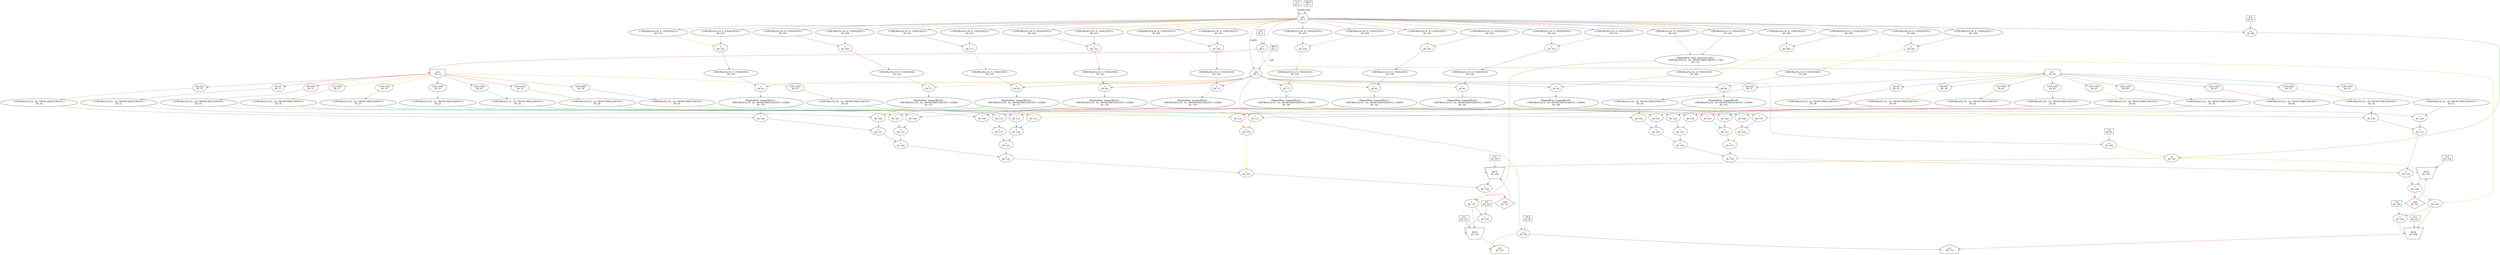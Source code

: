digraph fully_connected01_optimised{
	NodeConstantDouble0 [shape=box, label="1.0\nID: 0"];
	NodeConstantDouble1 [shape=box, label="500.0\nID: 1"];
	NodeCounterV12 [shape=hexagon, label="cnt\nID: 2"];
	NodeConstantDouble3 [shape=box, label="80.0\nID: 3"];
	NodeCounterV14 [shape=hexagon, label="cnt\nID: 4"];
	NodeConstantDouble95 [shape=box, label="79.0\nID: 95"];
	NodeEq96 [label="==\nID: 96"];
	NodeConstantDouble97 [shape=box, label="0.0\nID: 97"];
	NodeEq98 [label="==\nID: 98"];
	NodeConstantDouble99 [shape=box, label="0.0\nID: 99"];
	NodeEq100 [label="==\nID: 100"];
	NodeAnd101 [label="&\nID: 101"];
	NodeStreamOffset125 [shape=diamond, label="-500\nID: 125"];
	NodeConstantRawBits197 [shape=box, label="0.0\nID: 197"];
	NodeMux104 [shape=invtrapezium, label="MUX\nID: 104", height=0.5];
	NodeReinterpret199 [label="<{HWOffsetFix:16, 4, UNSIGNED}>\nID: 199"];
	NodeReinterpret200 [label="<{HWOffsetFix:16, 6, UNSIGNED}>\nID: 200"];
	NodeAdd201 [label="+\nID: 201"];
	NodeCast202 [label="{HWOffsetFix:16, 0, UNSIGNED}\nID: 202"];
	NodeAdd89 [label="+\nID: 89"];
	NodeMappedRom183 [label="MappedRom 'mappedRom8':\n{HWOffsetFix:32, -24, TWOSCOMPLEMENT} x 40000\nID: 183"];
	NodeConstantDouble5 [shape=box, label="0.0\nID: 5"];
	NodeEq6 [label="==\nID: 6"];
	NodeInput10 [shape=invhouse, label="x01\nID: 10"];
	NodeSlice27 [label="[287:256]\nID: 27"];
	NodeReinterpret28 [label="<{HWOffsetFix:32, -24, TWOSCOMPLEMENT}>\nID: 28"];
	NodeMul113 [label="*\nID: 113"];
	NodeReinterpret203 [label="<{HWOffsetFix:16, 4, UNSIGNED}>\nID: 203"];
	NodeReinterpret204 [label="<{HWOffsetFix:16, 6, UNSIGNED}>\nID: 204"];
	NodeAdd205 [label="+\nID: 205"];
	NodeCast206 [label="{HWOffsetFix:16, 0, UNSIGNED}\nID: 206"];
	NodeAdd93 [label="+\nID: 93"];
	NodeMappedRom184 [label="MappedRom 'mappedRom9':\n{HWOffsetFix:32, -24, TWOSCOMPLEMENT} x 40000\nID: 184"];
	NodeSlice29 [label="[319:288]\nID: 29"];
	NodeReinterpret30 [label="<{HWOffsetFix:32, -24, TWOSCOMPLEMENT}>\nID: 30"];
	NodeMul114 [label="*\nID: 114"];
	NodeAdd119 [label="+\nID: 119"];
	NodeReinterpret207 [label="<{HWOffsetFix:16, 4, UNSIGNED}>\nID: 207"];
	NodeReinterpret208 [label="<{HWOffsetFix:16, 6, UNSIGNED}>\nID: 208"];
	NodeAdd209 [label="+\nID: 209"];
	NodeCast210 [label="{HWOffsetFix:16, 0, UNSIGNED}\nID: 210"];
	NodeAdd57 [label="+\nID: 57"];
	NodeMappedRom175 [label="MappedRom 'mappedRom0':\n{HWOffsetFix:32, -24, TWOSCOMPLEMENT} x 40000\nID: 175"];
	NodeSlice11 [label="[31:0]\nID: 11"];
	NodeReinterpret12 [label="<{HWOffsetFix:32, -24, TWOSCOMPLEMENT}>\nID: 12"];
	NodeMul105 [label="*\nID: 105"];
	NodeReinterpret211 [label="<{HWOffsetFix:16, 4, UNSIGNED}>\nID: 211"];
	NodeReinterpret212 [label="<{HWOffsetFix:16, 6, UNSIGNED}>\nID: 212"];
	NodeAdd213 [label="+\nID: 213"];
	NodeCast214 [label="{HWOffsetFix:16, 0, UNSIGNED}\nID: 214"];
	NodeAdd61 [label="+\nID: 61"];
	NodeMappedRom176 [label="MappedRom 'mappedRom1':\n{HWOffsetFix:32, -24, TWOSCOMPLEMENT} x 40000\nID: 176"];
	NodeSlice13 [label="[63:32]\nID: 13"];
	NodeReinterpret14 [label="<{HWOffsetFix:32, -24, TWOSCOMPLEMENT}>\nID: 14"];
	NodeMul106 [label="*\nID: 106"];
	NodeAdd115 [label="+\nID: 115"];
	NodeReinterpret215 [label="<{HWOffsetFix:16, 4, UNSIGNED}>\nID: 215"];
	NodeReinterpret216 [label="<{HWOffsetFix:16, 6, UNSIGNED}>\nID: 216"];
	NodeAdd217 [label="+\nID: 217"];
	NodeCast218 [label="{HWOffsetFix:16, 0, UNSIGNED}\nID: 218"];
	NodeAdd65 [label="+\nID: 65"];
	NodeMappedRom177 [label="MappedRom 'mappedRom2':\n{HWOffsetFix:32, -24, TWOSCOMPLEMENT} x 40000\nID: 177"];
	NodeSlice15 [label="[95:64]\nID: 15"];
	NodeReinterpret16 [label="<{HWOffsetFix:32, -24, TWOSCOMPLEMENT}>\nID: 16"];
	NodeMul107 [label="*\nID: 107"];
	NodeReinterpret219 [label="<{HWOffsetFix:16, 4, UNSIGNED}>\nID: 219"];
	NodeReinterpret220 [label="<{HWOffsetFix:16, 6, UNSIGNED}>\nID: 220"];
	NodeAdd221 [label="+\nID: 221"];
	NodeCast222 [label="{HWOffsetFix:16, 0, UNSIGNED}\nID: 222"];
	NodeAdd69 [label="+\nID: 69"];
	NodeMappedRom178 [label="MappedRom 'mappedRom3':\n{HWOffsetFix:32, -24, TWOSCOMPLEMENT} x 40000\nID: 178"];
	NodeSlice17 [label="[127:96]\nID: 17"];
	NodeReinterpret18 [label="<{HWOffsetFix:32, -24, TWOSCOMPLEMENT}>\nID: 18"];
	NodeMul108 [label="*\nID: 108"];
	NodeAdd116 [label="+\nID: 116"];
	NodeAdd120 [label="+\nID: 120"];
	NodeReinterpret223 [label="<{HWOffsetFix:16, 4, UNSIGNED}>\nID: 223"];
	NodeReinterpret224 [label="<{HWOffsetFix:16, 6, UNSIGNED}>\nID: 224"];
	NodeAdd225 [label="+\nID: 225"];
	NodeCast226 [label="{HWOffsetFix:16, 0, UNSIGNED}\nID: 226"];
	NodeAdd73 [label="+\nID: 73"];
	NodeMappedRom179 [label="MappedRom 'mappedRom4':\n{HWOffsetFix:32, -24, TWOSCOMPLEMENT} x 40000\nID: 179"];
	NodeSlice19 [label="[159:128]\nID: 19"];
	NodeReinterpret20 [label="<{HWOffsetFix:32, -24, TWOSCOMPLEMENT}>\nID: 20"];
	NodeMul109 [label="*\nID: 109"];
	NodeReinterpret227 [label="<{HWOffsetFix:16, 4, UNSIGNED}>\nID: 227"];
	NodeReinterpret228 [label="<{HWOffsetFix:16, 6, UNSIGNED}>\nID: 228"];
	NodeAdd229 [label="+\nID: 229"];
	NodeCast230 [label="{HWOffsetFix:16, 0, UNSIGNED}\nID: 230"];
	NodeAdd77 [label="+\nID: 77"];
	NodeMappedRom180 [label="MappedRom 'mappedRom5':\n{HWOffsetFix:32, -24, TWOSCOMPLEMENT} x 40000\nID: 180"];
	NodeSlice21 [label="[191:160]\nID: 21"];
	NodeReinterpret22 [label="<{HWOffsetFix:32, -24, TWOSCOMPLEMENT}>\nID: 22"];
	NodeMul110 [label="*\nID: 110"];
	NodeAdd117 [label="+\nID: 117"];
	NodeReinterpret231 [label="<{HWOffsetFix:16, 4, UNSIGNED}>\nID: 231"];
	NodeReinterpret232 [label="<{HWOffsetFix:16, 6, UNSIGNED}>\nID: 232"];
	NodeAdd233 [label="+\nID: 233"];
	NodeCast234 [label="{HWOffsetFix:16, 0, UNSIGNED}\nID: 234"];
	NodeAdd81 [label="+\nID: 81"];
	NodeMappedRom181 [label="MappedRom 'mappedRom6':\n{HWOffsetFix:32, -24, TWOSCOMPLEMENT} x 40000\nID: 181"];
	NodeSlice23 [label="[223:192]\nID: 23"];
	NodeReinterpret24 [label="<{HWOffsetFix:32, -24, TWOSCOMPLEMENT}>\nID: 24"];
	NodeMul111 [label="*\nID: 111"];
	NodeReinterpret235 [label="<{HWOffsetFix:16, 4, UNSIGNED}>\nID: 235"];
	NodeReinterpret236 [label="<{HWOffsetFix:16, 6, UNSIGNED}>\nID: 236"];
	NodeAdd237 [label="+\nID: 237"];
	NodeCast238 [label="{HWOffsetFix:16, 0, UNSIGNED}\nID: 238"];
	NodeAdd85 [label="+\nID: 85"];
	NodeMappedRom182 [label="MappedRom 'mappedRom7':\n{HWOffsetFix:32, -24, TWOSCOMPLEMENT} x 40000\nID: 182"];
	NodeSlice25 [label="[255:224]\nID: 25"];
	NodeReinterpret26 [label="<{HWOffsetFix:32, -24, TWOSCOMPLEMENT}>\nID: 26"];
	NodeMul112 [label="*\nID: 112"];
	NodeAdd118 [label="+\nID: 118"];
	NodeAdd121 [label="+\nID: 121"];
	NodeAdd122 [label="+\nID: 122"];
	NodeAdd123 [label="+\nID: 123"];
	NodeAdd124 [label="+\nID: 124"];
	NodeCast126 [label="{HWOffsetFix:9, 0, UNSIGNED}\nID: 126"];
	NodeCast162 [label="{HWOffsetFix:9, 0, UNSIGNED}\nID: 162"];
	NodeMappedRom174 [label="MappedRom 'fully_connected_bias':\n{HWOffsetFix:32, -24, TWOSCOMPLEMENT} x 500\nID: 174"];
	NodeAdd127 [label="+\nID: 127"];
	NodeConstantDouble129 [shape=box, label="0.0\nID: 129"];
	NodeLt130 [label="<\nID: 130"];
	NodeConstantDouble131 [shape=box, label="0.0\nID: 131"];
	NodeMux132 [shape=invtrapezium, label="MUX\nID: 132", height=0.5];
	NodeOutput137 [shape=house, label="y01\nID: 137"];
	NodeStreamOffset161 [shape=diamond, label="-500\nID: 161"];
	NodeConstantRawBits198 [shape=box, label="0.0\nID: 198"];
	NodeMux140 [shape=invtrapezium, label="MUX\nID: 140", height=0.5];
	NodeInput34 [shape=invhouse, label="x11\nID: 34"];
	NodeSlice51 [label="[287:256]\nID: 51"];
	NodeReinterpret52 [label="<{HWOffsetFix:32, -24, TWOSCOMPLEMENT}>\nID: 52"];
	NodeMul149 [label="*\nID: 149"];
	NodeSlice53 [label="[319:288]\nID: 53"];
	NodeReinterpret54 [label="<{HWOffsetFix:32, -24, TWOSCOMPLEMENT}>\nID: 54"];
	NodeMul150 [label="*\nID: 150"];
	NodeAdd155 [label="+\nID: 155"];
	NodeSlice35 [label="[31:0]\nID: 35"];
	NodeReinterpret36 [label="<{HWOffsetFix:32, -24, TWOSCOMPLEMENT}>\nID: 36"];
	NodeMul141 [label="*\nID: 141"];
	NodeSlice37 [label="[63:32]\nID: 37"];
	NodeReinterpret38 [label="<{HWOffsetFix:32, -24, TWOSCOMPLEMENT}>\nID: 38"];
	NodeMul142 [label="*\nID: 142"];
	NodeAdd151 [label="+\nID: 151"];
	NodeSlice39 [label="[95:64]\nID: 39"];
	NodeReinterpret40 [label="<{HWOffsetFix:32, -24, TWOSCOMPLEMENT}>\nID: 40"];
	NodeMul143 [label="*\nID: 143"];
	NodeSlice41 [label="[127:96]\nID: 41"];
	NodeReinterpret42 [label="<{HWOffsetFix:32, -24, TWOSCOMPLEMENT}>\nID: 42"];
	NodeMul144 [label="*\nID: 144"];
	NodeAdd152 [label="+\nID: 152"];
	NodeAdd156 [label="+\nID: 156"];
	NodeSlice43 [label="[159:128]\nID: 43"];
	NodeReinterpret44 [label="<{HWOffsetFix:32, -24, TWOSCOMPLEMENT}>\nID: 44"];
	NodeMul145 [label="*\nID: 145"];
	NodeSlice45 [label="[191:160]\nID: 45"];
	NodeReinterpret46 [label="<{HWOffsetFix:32, -24, TWOSCOMPLEMENT}>\nID: 46"];
	NodeMul146 [label="*\nID: 146"];
	NodeAdd153 [label="+\nID: 153"];
	NodeSlice47 [label="[223:192]\nID: 47"];
	NodeReinterpret48 [label="<{HWOffsetFix:32, -24, TWOSCOMPLEMENT}>\nID: 48"];
	NodeMul147 [label="*\nID: 147"];
	NodeSlice49 [label="[255:224]\nID: 49"];
	NodeReinterpret50 [label="<{HWOffsetFix:32, -24, TWOSCOMPLEMENT}>\nID: 50"];
	NodeMul148 [label="*\nID: 148"];
	NodeAdd154 [label="+\nID: 154"];
	NodeAdd157 [label="+\nID: 157"];
	NodeAdd158 [label="+\nID: 158"];
	NodeAdd159 [label="+\nID: 159"];
	NodeAdd160 [label="+\nID: 160"];
	NodeAdd163 [label="+\nID: 163"];
	NodeConstantDouble165 [shape=box, label="0.0\nID: 165"];
	NodeLt166 [label="<\nID: 166"];
	NodeConstantDouble167 [shape=box, label="0.0\nID: 167"];
	NodeMux168 [shape=invtrapezium, label="MUX\nID: 168", height=0.5];
	NodeOutput173 [shape=house, label="y11\nID: 173"];
	NodeConstantDouble0 -> NodeCounterV12[label="enable" color="/dark28/1" photon_data="EDGE,SrcNode:0,SrcNodePort:value"];
	NodeConstantDouble1 -> NodeCounterV12[label="max" color="/dark28/2" photon_data="EDGE,SrcNode:1,SrcNodePort:value"];
	NodeCounterV12 -> NodeCounterV14[label="enable" color="/dark28/3" photon_data="EDGE,SrcNode:2,SrcNodePort:wrap"];
	NodeConstantDouble3 -> NodeCounterV14[label="max" color="/dark28/4" photon_data="EDGE,SrcNode:3,SrcNodePort:value"];
	NodeCounterV14 -> NodeEq96[color="/dark28/5" photon_data="EDGE,SrcNode:4,SrcNodePort:count"];
	NodeConstantDouble95 -> NodeEq96[color="/dark28/6" photon_data="EDGE,SrcNode:95,SrcNodePort:value"];
	NodeEq96 -> NodeOutput137[headport="w" color="/dark28/7" ];
	NodeEq96 -> NodeOutput173[headport="w" color="/dark28/8" ];
	NodeCounterV12 -> NodeEq98[color="/dark28/1" photon_data="EDGE,SrcNode:2,SrcNodePort:count"];
	NodeConstantDouble97 -> NodeEq98[color="/dark28/2" photon_data="EDGE,SrcNode:97,SrcNodePort:value"];
	NodeCounterV14 -> NodeEq100[color="/dark28/3" photon_data="EDGE,SrcNode:4,SrcNodePort:count"];
	NodeConstantDouble99 -> NodeEq100[color="/dark28/4" photon_data="EDGE,SrcNode:99,SrcNodePort:value"];
	NodeEq98 -> NodeAnd101[color="/dark28/5" photon_data="EDGE,SrcNode:98,SrcNodePort:result"];
	NodeEq100 -> NodeAnd101[color="/dark28/6" photon_data="EDGE,SrcNode:100,SrcNodePort:result"];
	NodeAdd124 -> NodeStreamOffset125[headport="n", tailport="s", color=red photon_data="EDGE,SrcNode:124,SrcNodePort:result"];
	NodeAnd101 -> NodeMux104[headport="w" color="/dark28/7" photon_data="EDGE,SrcNode:101,SrcNodePort:result"];
	NodeStreamOffset125 -> NodeMux104[color="/dark28/8" photon_data="EDGE,SrcNode:125,SrcNodePort:output"];
	NodeConstantRawBits197 -> NodeMux104[color="/dark28/1" photon_data="EDGE,SrcNode:197,SrcNodePort:value"];
	NodeCounterV12 -> NodeReinterpret199[color="/dark28/2" photon_data="EDGE,SrcNode:2,SrcNodePort:count"];
	NodeCounterV12 -> NodeReinterpret200[color="/dark28/3" photon_data="EDGE,SrcNode:2,SrcNodePort:count"];
	NodeReinterpret199 -> NodeAdd201[color="/dark28/4" photon_data="EDGE,SrcNode:199,SrcNodePort:output"];
	NodeReinterpret200 -> NodeAdd201[color="/dark28/5" photon_data="EDGE,SrcNode:200,SrcNodePort:output"];
	NodeAdd201 -> NodeCast202[color="/dark28/6" photon_data="EDGE,SrcNode:201,SrcNodePort:result"];
	NodeCast202 -> NodeAdd89[color="/dark28/7" photon_data="EDGE,SrcNode:202,SrcNodePort:o"];
	NodeCounterV14 -> NodeAdd89[color="/dark28/8" photon_data="EDGE,SrcNode:4,SrcNodePort:count"];
	NodeAdd89 -> NodeMappedRom183[color="/dark28/1" photon_data="EDGE,SrcNode:89,SrcNodePort:result"];
	NodeCounterV12 -> NodeEq6[color="/dark28/2" photon_data="EDGE,SrcNode:2,SrcNodePort:count"];
	NodeConstantDouble5 -> NodeEq6[color="/dark28/3" photon_data="EDGE,SrcNode:5,SrcNodePort:value"];
	NodeEq6 -> NodeInput10[headport="w" color="/dark28/4" ];
	NodeEq6 -> NodeInput34[headport="w" color="/dark28/5" ];
	NodeInput10 -> NodeSlice27[color="/dark28/6" photon_data="EDGE,SrcNode:10,SrcNodePort:data"];
	NodeSlice27 -> NodeReinterpret28[color="/dark28/7" photon_data="EDGE,SrcNode:27,SrcNodePort:result"];
	NodeMappedRom183 -> NodeMul113[color="/dark28/8" photon_data="EDGE,SrcNode:183,SrcNodePort:dataa"];
	NodeReinterpret28 -> NodeMul113[color="/dark28/1" photon_data="EDGE,SrcNode:28,SrcNodePort:output"];
	NodeCounterV12 -> NodeReinterpret203[color="/dark28/2" photon_data="EDGE,SrcNode:2,SrcNodePort:count"];
	NodeCounterV12 -> NodeReinterpret204[color="/dark28/3" photon_data="EDGE,SrcNode:2,SrcNodePort:count"];
	NodeReinterpret203 -> NodeAdd205[color="/dark28/4" photon_data="EDGE,SrcNode:203,SrcNodePort:output"];
	NodeReinterpret204 -> NodeAdd205[color="/dark28/5" photon_data="EDGE,SrcNode:204,SrcNodePort:output"];
	NodeAdd205 -> NodeCast206[color="/dark28/6" photon_data="EDGE,SrcNode:205,SrcNodePort:result"];
	NodeCast206 -> NodeAdd93[color="/dark28/7" photon_data="EDGE,SrcNode:206,SrcNodePort:o"];
	NodeCounterV14 -> NodeAdd93[color="/dark28/8" photon_data="EDGE,SrcNode:4,SrcNodePort:count"];
	NodeAdd93 -> NodeMappedRom184[color="/dark28/1" photon_data="EDGE,SrcNode:93,SrcNodePort:result"];
	NodeInput10 -> NodeSlice29[color="/dark28/2" photon_data="EDGE,SrcNode:10,SrcNodePort:data"];
	NodeSlice29 -> NodeReinterpret30[color="/dark28/3" photon_data="EDGE,SrcNode:29,SrcNodePort:result"];
	NodeMappedRom184 -> NodeMul114[color="/dark28/4" photon_data="EDGE,SrcNode:184,SrcNodePort:dataa"];
	NodeReinterpret30 -> NodeMul114[color="/dark28/5" photon_data="EDGE,SrcNode:30,SrcNodePort:output"];
	NodeMul113 -> NodeAdd119[color="/dark28/6" photon_data="EDGE,SrcNode:113,SrcNodePort:result"];
	NodeMul114 -> NodeAdd119[color="/dark28/7" photon_data="EDGE,SrcNode:114,SrcNodePort:result"];
	NodeCounterV12 -> NodeReinterpret207[color="/dark28/8" photon_data="EDGE,SrcNode:2,SrcNodePort:count"];
	NodeCounterV12 -> NodeReinterpret208[color="/dark28/1" photon_data="EDGE,SrcNode:2,SrcNodePort:count"];
	NodeReinterpret207 -> NodeAdd209[color="/dark28/2" photon_data="EDGE,SrcNode:207,SrcNodePort:output"];
	NodeReinterpret208 -> NodeAdd209[color="/dark28/3" photon_data="EDGE,SrcNode:208,SrcNodePort:output"];
	NodeAdd209 -> NodeCast210[color="/dark28/4" photon_data="EDGE,SrcNode:209,SrcNodePort:result"];
	NodeCast210 -> NodeAdd57[color="/dark28/5" photon_data="EDGE,SrcNode:210,SrcNodePort:o"];
	NodeCounterV14 -> NodeAdd57[color="/dark28/6" photon_data="EDGE,SrcNode:4,SrcNodePort:count"];
	NodeAdd57 -> NodeMappedRom175[color="/dark28/7" photon_data="EDGE,SrcNode:57,SrcNodePort:result"];
	NodeInput10 -> NodeSlice11[color="/dark28/8" photon_data="EDGE,SrcNode:10,SrcNodePort:data"];
	NodeSlice11 -> NodeReinterpret12[color="/dark28/1" photon_data="EDGE,SrcNode:11,SrcNodePort:result"];
	NodeMappedRom175 -> NodeMul105[color="/dark28/2" photon_data="EDGE,SrcNode:175,SrcNodePort:dataa"];
	NodeReinterpret12 -> NodeMul105[color="/dark28/3" photon_data="EDGE,SrcNode:12,SrcNodePort:output"];
	NodeCounterV12 -> NodeReinterpret211[color="/dark28/4" photon_data="EDGE,SrcNode:2,SrcNodePort:count"];
	NodeCounterV12 -> NodeReinterpret212[color="/dark28/5" photon_data="EDGE,SrcNode:2,SrcNodePort:count"];
	NodeReinterpret211 -> NodeAdd213[color="/dark28/6" photon_data="EDGE,SrcNode:211,SrcNodePort:output"];
	NodeReinterpret212 -> NodeAdd213[color="/dark28/7" photon_data="EDGE,SrcNode:212,SrcNodePort:output"];
	NodeAdd213 -> NodeCast214[color="/dark28/8" photon_data="EDGE,SrcNode:213,SrcNodePort:result"];
	NodeCast214 -> NodeAdd61[color="/dark28/1" photon_data="EDGE,SrcNode:214,SrcNodePort:o"];
	NodeCounterV14 -> NodeAdd61[color="/dark28/2" photon_data="EDGE,SrcNode:4,SrcNodePort:count"];
	NodeAdd61 -> NodeMappedRom176[color="/dark28/3" photon_data="EDGE,SrcNode:61,SrcNodePort:result"];
	NodeInput10 -> NodeSlice13[color="/dark28/4" photon_data="EDGE,SrcNode:10,SrcNodePort:data"];
	NodeSlice13 -> NodeReinterpret14[color="/dark28/5" photon_data="EDGE,SrcNode:13,SrcNodePort:result"];
	NodeMappedRom176 -> NodeMul106[color="/dark28/6" photon_data="EDGE,SrcNode:176,SrcNodePort:dataa"];
	NodeReinterpret14 -> NodeMul106[color="/dark28/7" photon_data="EDGE,SrcNode:14,SrcNodePort:output"];
	NodeMul105 -> NodeAdd115[color="/dark28/8" photon_data="EDGE,SrcNode:105,SrcNodePort:result"];
	NodeMul106 -> NodeAdd115[color="/dark28/1" photon_data="EDGE,SrcNode:106,SrcNodePort:result"];
	NodeCounterV12 -> NodeReinterpret215[color="/dark28/2" photon_data="EDGE,SrcNode:2,SrcNodePort:count"];
	NodeCounterV12 -> NodeReinterpret216[color="/dark28/3" photon_data="EDGE,SrcNode:2,SrcNodePort:count"];
	NodeReinterpret215 -> NodeAdd217[color="/dark28/4" photon_data="EDGE,SrcNode:215,SrcNodePort:output"];
	NodeReinterpret216 -> NodeAdd217[color="/dark28/5" photon_data="EDGE,SrcNode:216,SrcNodePort:output"];
	NodeAdd217 -> NodeCast218[color="/dark28/6" photon_data="EDGE,SrcNode:217,SrcNodePort:result"];
	NodeCast218 -> NodeAdd65[color="/dark28/7" photon_data="EDGE,SrcNode:218,SrcNodePort:o"];
	NodeCounterV14 -> NodeAdd65[color="/dark28/8" photon_data="EDGE,SrcNode:4,SrcNodePort:count"];
	NodeAdd65 -> NodeMappedRom177[color="/dark28/1" photon_data="EDGE,SrcNode:65,SrcNodePort:result"];
	NodeInput10 -> NodeSlice15[color="/dark28/2" photon_data="EDGE,SrcNode:10,SrcNodePort:data"];
	NodeSlice15 -> NodeReinterpret16[color="/dark28/3" photon_data="EDGE,SrcNode:15,SrcNodePort:result"];
	NodeMappedRom177 -> NodeMul107[color="/dark28/4" photon_data="EDGE,SrcNode:177,SrcNodePort:dataa"];
	NodeReinterpret16 -> NodeMul107[color="/dark28/5" photon_data="EDGE,SrcNode:16,SrcNodePort:output"];
	NodeCounterV12 -> NodeReinterpret219[color="/dark28/6" photon_data="EDGE,SrcNode:2,SrcNodePort:count"];
	NodeCounterV12 -> NodeReinterpret220[color="/dark28/7" photon_data="EDGE,SrcNode:2,SrcNodePort:count"];
	NodeReinterpret219 -> NodeAdd221[color="/dark28/8" photon_data="EDGE,SrcNode:219,SrcNodePort:output"];
	NodeReinterpret220 -> NodeAdd221[color="/dark28/1" photon_data="EDGE,SrcNode:220,SrcNodePort:output"];
	NodeAdd221 -> NodeCast222[color="/dark28/2" photon_data="EDGE,SrcNode:221,SrcNodePort:result"];
	NodeCast222 -> NodeAdd69[color="/dark28/3" photon_data="EDGE,SrcNode:222,SrcNodePort:o"];
	NodeCounterV14 -> NodeAdd69[color="/dark28/4" photon_data="EDGE,SrcNode:4,SrcNodePort:count"];
	NodeAdd69 -> NodeMappedRom178[color="/dark28/5" photon_data="EDGE,SrcNode:69,SrcNodePort:result"];
	NodeInput10 -> NodeSlice17[color="/dark28/6" photon_data="EDGE,SrcNode:10,SrcNodePort:data"];
	NodeSlice17 -> NodeReinterpret18[color="/dark28/7" photon_data="EDGE,SrcNode:17,SrcNodePort:result"];
	NodeMappedRom178 -> NodeMul108[color="/dark28/8" photon_data="EDGE,SrcNode:178,SrcNodePort:dataa"];
	NodeReinterpret18 -> NodeMul108[color="/dark28/1" photon_data="EDGE,SrcNode:18,SrcNodePort:output"];
	NodeMul107 -> NodeAdd116[color="/dark28/2" photon_data="EDGE,SrcNode:107,SrcNodePort:result"];
	NodeMul108 -> NodeAdd116[color="/dark28/3" photon_data="EDGE,SrcNode:108,SrcNodePort:result"];
	NodeAdd115 -> NodeAdd120[color="/dark28/4" photon_data="EDGE,SrcNode:115,SrcNodePort:result"];
	NodeAdd116 -> NodeAdd120[color="/dark28/5" photon_data="EDGE,SrcNode:116,SrcNodePort:result"];
	NodeCounterV12 -> NodeReinterpret223[color="/dark28/6" photon_data="EDGE,SrcNode:2,SrcNodePort:count"];
	NodeCounterV12 -> NodeReinterpret224[color="/dark28/7" photon_data="EDGE,SrcNode:2,SrcNodePort:count"];
	NodeReinterpret223 -> NodeAdd225[color="/dark28/8" photon_data="EDGE,SrcNode:223,SrcNodePort:output"];
	NodeReinterpret224 -> NodeAdd225[color="/dark28/1" photon_data="EDGE,SrcNode:224,SrcNodePort:output"];
	NodeAdd225 -> NodeCast226[color="/dark28/2" photon_data="EDGE,SrcNode:225,SrcNodePort:result"];
	NodeCast226 -> NodeAdd73[color="/dark28/3" photon_data="EDGE,SrcNode:226,SrcNodePort:o"];
	NodeCounterV14 -> NodeAdd73[color="/dark28/4" photon_data="EDGE,SrcNode:4,SrcNodePort:count"];
	NodeAdd73 -> NodeMappedRom179[color="/dark28/5" photon_data="EDGE,SrcNode:73,SrcNodePort:result"];
	NodeInput10 -> NodeSlice19[color="/dark28/6" photon_data="EDGE,SrcNode:10,SrcNodePort:data"];
	NodeSlice19 -> NodeReinterpret20[color="/dark28/7" photon_data="EDGE,SrcNode:19,SrcNodePort:result"];
	NodeMappedRom179 -> NodeMul109[color="/dark28/8" photon_data="EDGE,SrcNode:179,SrcNodePort:dataa"];
	NodeReinterpret20 -> NodeMul109[color="/dark28/1" photon_data="EDGE,SrcNode:20,SrcNodePort:output"];
	NodeCounterV12 -> NodeReinterpret227[color="/dark28/2" photon_data="EDGE,SrcNode:2,SrcNodePort:count"];
	NodeCounterV12 -> NodeReinterpret228[color="/dark28/3" photon_data="EDGE,SrcNode:2,SrcNodePort:count"];
	NodeReinterpret227 -> NodeAdd229[color="/dark28/4" photon_data="EDGE,SrcNode:227,SrcNodePort:output"];
	NodeReinterpret228 -> NodeAdd229[color="/dark28/5" photon_data="EDGE,SrcNode:228,SrcNodePort:output"];
	NodeAdd229 -> NodeCast230[color="/dark28/6" photon_data="EDGE,SrcNode:229,SrcNodePort:result"];
	NodeCast230 -> NodeAdd77[color="/dark28/7" photon_data="EDGE,SrcNode:230,SrcNodePort:o"];
	NodeCounterV14 -> NodeAdd77[color="/dark28/8" photon_data="EDGE,SrcNode:4,SrcNodePort:count"];
	NodeAdd77 -> NodeMappedRom180[color="/dark28/1" photon_data="EDGE,SrcNode:77,SrcNodePort:result"];
	NodeInput10 -> NodeSlice21[color="/dark28/2" photon_data="EDGE,SrcNode:10,SrcNodePort:data"];
	NodeSlice21 -> NodeReinterpret22[color="/dark28/3" photon_data="EDGE,SrcNode:21,SrcNodePort:result"];
	NodeMappedRom180 -> NodeMul110[color="/dark28/4" photon_data="EDGE,SrcNode:180,SrcNodePort:dataa"];
	NodeReinterpret22 -> NodeMul110[color="/dark28/5" photon_data="EDGE,SrcNode:22,SrcNodePort:output"];
	NodeMul109 -> NodeAdd117[color="/dark28/6" photon_data="EDGE,SrcNode:109,SrcNodePort:result"];
	NodeMul110 -> NodeAdd117[color="/dark28/7" photon_data="EDGE,SrcNode:110,SrcNodePort:result"];
	NodeCounterV12 -> NodeReinterpret231[color="/dark28/8" photon_data="EDGE,SrcNode:2,SrcNodePort:count"];
	NodeCounterV12 -> NodeReinterpret232[color="/dark28/1" photon_data="EDGE,SrcNode:2,SrcNodePort:count"];
	NodeReinterpret231 -> NodeAdd233[color="/dark28/2" photon_data="EDGE,SrcNode:231,SrcNodePort:output"];
	NodeReinterpret232 -> NodeAdd233[color="/dark28/3" photon_data="EDGE,SrcNode:232,SrcNodePort:output"];
	NodeAdd233 -> NodeCast234[color="/dark28/4" photon_data="EDGE,SrcNode:233,SrcNodePort:result"];
	NodeCast234 -> NodeAdd81[color="/dark28/5" photon_data="EDGE,SrcNode:234,SrcNodePort:o"];
	NodeCounterV14 -> NodeAdd81[color="/dark28/6" photon_data="EDGE,SrcNode:4,SrcNodePort:count"];
	NodeAdd81 -> NodeMappedRom181[color="/dark28/7" photon_data="EDGE,SrcNode:81,SrcNodePort:result"];
	NodeInput10 -> NodeSlice23[color="/dark28/8" photon_data="EDGE,SrcNode:10,SrcNodePort:data"];
	NodeSlice23 -> NodeReinterpret24[color="/dark28/1" photon_data="EDGE,SrcNode:23,SrcNodePort:result"];
	NodeMappedRom181 -> NodeMul111[color="/dark28/2" photon_data="EDGE,SrcNode:181,SrcNodePort:dataa"];
	NodeReinterpret24 -> NodeMul111[color="/dark28/3" photon_data="EDGE,SrcNode:24,SrcNodePort:output"];
	NodeCounterV12 -> NodeReinterpret235[color="/dark28/4" photon_data="EDGE,SrcNode:2,SrcNodePort:count"];
	NodeCounterV12 -> NodeReinterpret236[color="/dark28/5" photon_data="EDGE,SrcNode:2,SrcNodePort:count"];
	NodeReinterpret235 -> NodeAdd237[color="/dark28/6" photon_data="EDGE,SrcNode:235,SrcNodePort:output"];
	NodeReinterpret236 -> NodeAdd237[color="/dark28/7" photon_data="EDGE,SrcNode:236,SrcNodePort:output"];
	NodeAdd237 -> NodeCast238[color="/dark28/8" photon_data="EDGE,SrcNode:237,SrcNodePort:result"];
	NodeCast238 -> NodeAdd85[color="/dark28/1" photon_data="EDGE,SrcNode:238,SrcNodePort:o"];
	NodeCounterV14 -> NodeAdd85[color="/dark28/2" photon_data="EDGE,SrcNode:4,SrcNodePort:count"];
	NodeAdd85 -> NodeMappedRom182[color="/dark28/3" photon_data="EDGE,SrcNode:85,SrcNodePort:result"];
	NodeInput10 -> NodeSlice25[color="/dark28/4" photon_data="EDGE,SrcNode:10,SrcNodePort:data"];
	NodeSlice25 -> NodeReinterpret26[color="/dark28/5" photon_data="EDGE,SrcNode:25,SrcNodePort:result"];
	NodeMappedRom182 -> NodeMul112[color="/dark28/6" photon_data="EDGE,SrcNode:182,SrcNodePort:dataa"];
	NodeReinterpret26 -> NodeMul112[color="/dark28/7" photon_data="EDGE,SrcNode:26,SrcNodePort:output"];
	NodeMul111 -> NodeAdd118[color="/dark28/8" photon_data="EDGE,SrcNode:111,SrcNodePort:result"];
	NodeMul112 -> NodeAdd118[color="/dark28/1" photon_data="EDGE,SrcNode:112,SrcNodePort:result"];
	NodeAdd117 -> NodeAdd121[color="/dark28/2" photon_data="EDGE,SrcNode:117,SrcNodePort:result"];
	NodeAdd118 -> NodeAdd121[color="/dark28/3" photon_data="EDGE,SrcNode:118,SrcNodePort:result"];
	NodeAdd120 -> NodeAdd122[color="/dark28/4" photon_data="EDGE,SrcNode:120,SrcNodePort:result"];
	NodeAdd121 -> NodeAdd122[color="/dark28/5" photon_data="EDGE,SrcNode:121,SrcNodePort:result"];
	NodeAdd119 -> NodeAdd123[color="/dark28/6" photon_data="EDGE,SrcNode:119,SrcNodePort:result"];
	NodeAdd122 -> NodeAdd123[color="/dark28/7" photon_data="EDGE,SrcNode:122,SrcNodePort:result"];
	NodeMux104 -> NodeAdd124[color="/dark28/8" photon_data="EDGE,SrcNode:104,SrcNodePort:result"];
	NodeAdd123 -> NodeAdd124[color="/dark28/1" photon_data="EDGE,SrcNode:123,SrcNodePort:result"];
	NodeCounterV12 -> NodeCast126[color="/dark28/2" photon_data="EDGE,SrcNode:2,SrcNodePort:count"];
	NodeCounterV12 -> NodeCast162[color="/dark28/3" photon_data="EDGE,SrcNode:2,SrcNodePort:count"];
	NodeCast126 -> NodeMappedRom174[color="/dark28/4" photon_data="EDGE,SrcNode:126,SrcNodePort:o"];
	NodeCast162 -> NodeMappedRom174[color="/dark28/5" photon_data="EDGE,SrcNode:162,SrcNodePort:o"];
	NodeAdd124 -> NodeAdd127[color="/dark28/6" photon_data="EDGE,SrcNode:124,SrcNodePort:result"];
	NodeMappedRom174 -> NodeAdd127[color="/dark28/7" photon_data="EDGE,SrcNode:174,SrcNodePort:dataa"];
	NodeAdd127 -> NodeLt130[color="/dark28/8" photon_data="EDGE,SrcNode:127,SrcNodePort:result"];
	NodeConstantDouble129 -> NodeLt130[color="/dark28/1" photon_data="EDGE,SrcNode:129,SrcNodePort:value"];
	NodeLt130 -> NodeMux132[headport="w" color="/dark28/2" photon_data="EDGE,SrcNode:130,SrcNodePort:result"];
	NodeAdd127 -> NodeMux132[color="/dark28/3" photon_data="EDGE,SrcNode:127,SrcNodePort:result"];
	NodeConstantDouble131 -> NodeMux132[color="/dark28/4" photon_data="EDGE,SrcNode:131,SrcNodePort:value"];
	NodeMux132 -> NodeOutput137[color="/dark28/5" photon_data="EDGE,SrcNode:132,SrcNodePort:result"];
	NodeAdd160 -> NodeStreamOffset161[headport="n", tailport="s", color=red photon_data="EDGE,SrcNode:160,SrcNodePort:result"];
	NodeAnd101 -> NodeMux140[headport="w" color="/dark28/6" photon_data="EDGE,SrcNode:101,SrcNodePort:result"];
	NodeStreamOffset161 -> NodeMux140[color="/dark28/7" photon_data="EDGE,SrcNode:161,SrcNodePort:output"];
	NodeConstantRawBits198 -> NodeMux140[color="/dark28/8" photon_data="EDGE,SrcNode:198,SrcNodePort:value"];
	NodeInput34 -> NodeSlice51[color="/dark28/1" photon_data="EDGE,SrcNode:34,SrcNodePort:data"];
	NodeSlice51 -> NodeReinterpret52[color="/dark28/2" photon_data="EDGE,SrcNode:51,SrcNodePort:result"];
	NodeMappedRom183 -> NodeMul149[color="/dark28/3" photon_data="EDGE,SrcNode:183,SrcNodePort:dataa"];
	NodeReinterpret52 -> NodeMul149[color="/dark28/4" photon_data="EDGE,SrcNode:52,SrcNodePort:output"];
	NodeInput34 -> NodeSlice53[color="/dark28/5" photon_data="EDGE,SrcNode:34,SrcNodePort:data"];
	NodeSlice53 -> NodeReinterpret54[color="/dark28/6" photon_data="EDGE,SrcNode:53,SrcNodePort:result"];
	NodeMappedRom184 -> NodeMul150[color="/dark28/7" photon_data="EDGE,SrcNode:184,SrcNodePort:dataa"];
	NodeReinterpret54 -> NodeMul150[color="/dark28/8" photon_data="EDGE,SrcNode:54,SrcNodePort:output"];
	NodeMul149 -> NodeAdd155[color="/dark28/1" photon_data="EDGE,SrcNode:149,SrcNodePort:result"];
	NodeMul150 -> NodeAdd155[color="/dark28/2" photon_data="EDGE,SrcNode:150,SrcNodePort:result"];
	NodeInput34 -> NodeSlice35[color="/dark28/3" photon_data="EDGE,SrcNode:34,SrcNodePort:data"];
	NodeSlice35 -> NodeReinterpret36[color="/dark28/4" photon_data="EDGE,SrcNode:35,SrcNodePort:result"];
	NodeMappedRom175 -> NodeMul141[color="/dark28/5" photon_data="EDGE,SrcNode:175,SrcNodePort:dataa"];
	NodeReinterpret36 -> NodeMul141[color="/dark28/6" photon_data="EDGE,SrcNode:36,SrcNodePort:output"];
	NodeInput34 -> NodeSlice37[color="/dark28/7" photon_data="EDGE,SrcNode:34,SrcNodePort:data"];
	NodeSlice37 -> NodeReinterpret38[color="/dark28/8" photon_data="EDGE,SrcNode:37,SrcNodePort:result"];
	NodeMappedRom176 -> NodeMul142[color="/dark28/1" photon_data="EDGE,SrcNode:176,SrcNodePort:dataa"];
	NodeReinterpret38 -> NodeMul142[color="/dark28/2" photon_data="EDGE,SrcNode:38,SrcNodePort:output"];
	NodeMul141 -> NodeAdd151[color="/dark28/3" photon_data="EDGE,SrcNode:141,SrcNodePort:result"];
	NodeMul142 -> NodeAdd151[color="/dark28/4" photon_data="EDGE,SrcNode:142,SrcNodePort:result"];
	NodeInput34 -> NodeSlice39[color="/dark28/5" photon_data="EDGE,SrcNode:34,SrcNodePort:data"];
	NodeSlice39 -> NodeReinterpret40[color="/dark28/6" photon_data="EDGE,SrcNode:39,SrcNodePort:result"];
	NodeMappedRom177 -> NodeMul143[color="/dark28/7" photon_data="EDGE,SrcNode:177,SrcNodePort:dataa"];
	NodeReinterpret40 -> NodeMul143[color="/dark28/8" photon_data="EDGE,SrcNode:40,SrcNodePort:output"];
	NodeInput34 -> NodeSlice41[color="/dark28/1" photon_data="EDGE,SrcNode:34,SrcNodePort:data"];
	NodeSlice41 -> NodeReinterpret42[color="/dark28/2" photon_data="EDGE,SrcNode:41,SrcNodePort:result"];
	NodeMappedRom178 -> NodeMul144[color="/dark28/3" photon_data="EDGE,SrcNode:178,SrcNodePort:dataa"];
	NodeReinterpret42 -> NodeMul144[color="/dark28/4" photon_data="EDGE,SrcNode:42,SrcNodePort:output"];
	NodeMul143 -> NodeAdd152[color="/dark28/5" photon_data="EDGE,SrcNode:143,SrcNodePort:result"];
	NodeMul144 -> NodeAdd152[color="/dark28/6" photon_data="EDGE,SrcNode:144,SrcNodePort:result"];
	NodeAdd151 -> NodeAdd156[color="/dark28/7" photon_data="EDGE,SrcNode:151,SrcNodePort:result"];
	NodeAdd152 -> NodeAdd156[color="/dark28/8" photon_data="EDGE,SrcNode:152,SrcNodePort:result"];
	NodeInput34 -> NodeSlice43[color="/dark28/1" photon_data="EDGE,SrcNode:34,SrcNodePort:data"];
	NodeSlice43 -> NodeReinterpret44[color="/dark28/2" photon_data="EDGE,SrcNode:43,SrcNodePort:result"];
	NodeMappedRom179 -> NodeMul145[color="/dark28/3" photon_data="EDGE,SrcNode:179,SrcNodePort:dataa"];
	NodeReinterpret44 -> NodeMul145[color="/dark28/4" photon_data="EDGE,SrcNode:44,SrcNodePort:output"];
	NodeInput34 -> NodeSlice45[color="/dark28/5" photon_data="EDGE,SrcNode:34,SrcNodePort:data"];
	NodeSlice45 -> NodeReinterpret46[color="/dark28/6" photon_data="EDGE,SrcNode:45,SrcNodePort:result"];
	NodeMappedRom180 -> NodeMul146[color="/dark28/7" photon_data="EDGE,SrcNode:180,SrcNodePort:dataa"];
	NodeReinterpret46 -> NodeMul146[color="/dark28/8" photon_data="EDGE,SrcNode:46,SrcNodePort:output"];
	NodeMul145 -> NodeAdd153[color="/dark28/1" photon_data="EDGE,SrcNode:145,SrcNodePort:result"];
	NodeMul146 -> NodeAdd153[color="/dark28/2" photon_data="EDGE,SrcNode:146,SrcNodePort:result"];
	NodeInput34 -> NodeSlice47[color="/dark28/3" photon_data="EDGE,SrcNode:34,SrcNodePort:data"];
	NodeSlice47 -> NodeReinterpret48[color="/dark28/4" photon_data="EDGE,SrcNode:47,SrcNodePort:result"];
	NodeMappedRom181 -> NodeMul147[color="/dark28/5" photon_data="EDGE,SrcNode:181,SrcNodePort:dataa"];
	NodeReinterpret48 -> NodeMul147[color="/dark28/6" photon_data="EDGE,SrcNode:48,SrcNodePort:output"];
	NodeInput34 -> NodeSlice49[color="/dark28/7" photon_data="EDGE,SrcNode:34,SrcNodePort:data"];
	NodeSlice49 -> NodeReinterpret50[color="/dark28/8" photon_data="EDGE,SrcNode:49,SrcNodePort:result"];
	NodeMappedRom182 -> NodeMul148[color="/dark28/1" photon_data="EDGE,SrcNode:182,SrcNodePort:dataa"];
	NodeReinterpret50 -> NodeMul148[color="/dark28/2" photon_data="EDGE,SrcNode:50,SrcNodePort:output"];
	NodeMul147 -> NodeAdd154[color="/dark28/3" photon_data="EDGE,SrcNode:147,SrcNodePort:result"];
	NodeMul148 -> NodeAdd154[color="/dark28/4" photon_data="EDGE,SrcNode:148,SrcNodePort:result"];
	NodeAdd153 -> NodeAdd157[color="/dark28/5" photon_data="EDGE,SrcNode:153,SrcNodePort:result"];
	NodeAdd154 -> NodeAdd157[color="/dark28/6" photon_data="EDGE,SrcNode:154,SrcNodePort:result"];
	NodeAdd156 -> NodeAdd158[color="/dark28/7" photon_data="EDGE,SrcNode:156,SrcNodePort:result"];
	NodeAdd157 -> NodeAdd158[color="/dark28/8" photon_data="EDGE,SrcNode:157,SrcNodePort:result"];
	NodeAdd155 -> NodeAdd159[color="/dark28/1" photon_data="EDGE,SrcNode:155,SrcNodePort:result"];
	NodeAdd158 -> NodeAdd159[color="/dark28/2" photon_data="EDGE,SrcNode:158,SrcNodePort:result"];
	NodeMux140 -> NodeAdd160[color="/dark28/3" photon_data="EDGE,SrcNode:140,SrcNodePort:result"];
	NodeAdd159 -> NodeAdd160[color="/dark28/4" photon_data="EDGE,SrcNode:159,SrcNodePort:result"];
	NodeAdd160 -> NodeAdd163[color="/dark28/5" photon_data="EDGE,SrcNode:160,SrcNodePort:result"];
	NodeMappedRom174 -> NodeAdd163[color="/dark28/6" photon_data="EDGE,SrcNode:174,SrcNodePort:datab"];
	NodeAdd163 -> NodeLt166[color="/dark28/7" photon_data="EDGE,SrcNode:163,SrcNodePort:result"];
	NodeConstantDouble165 -> NodeLt166[color="/dark28/8" photon_data="EDGE,SrcNode:165,SrcNodePort:value"];
	NodeLt166 -> NodeMux168[headport="w" color="/dark28/1" photon_data="EDGE,SrcNode:166,SrcNodePort:result"];
	NodeAdd163 -> NodeMux168[color="/dark28/2" photon_data="EDGE,SrcNode:163,SrcNodePort:result"];
	NodeConstantDouble167 -> NodeMux168[color="/dark28/3" photon_data="EDGE,SrcNode:167,SrcNodePort:value"];
	NodeMux168 -> NodeOutput173[color="/dark28/4" photon_data="EDGE,SrcNode:168,SrcNodePort:result"];
}
